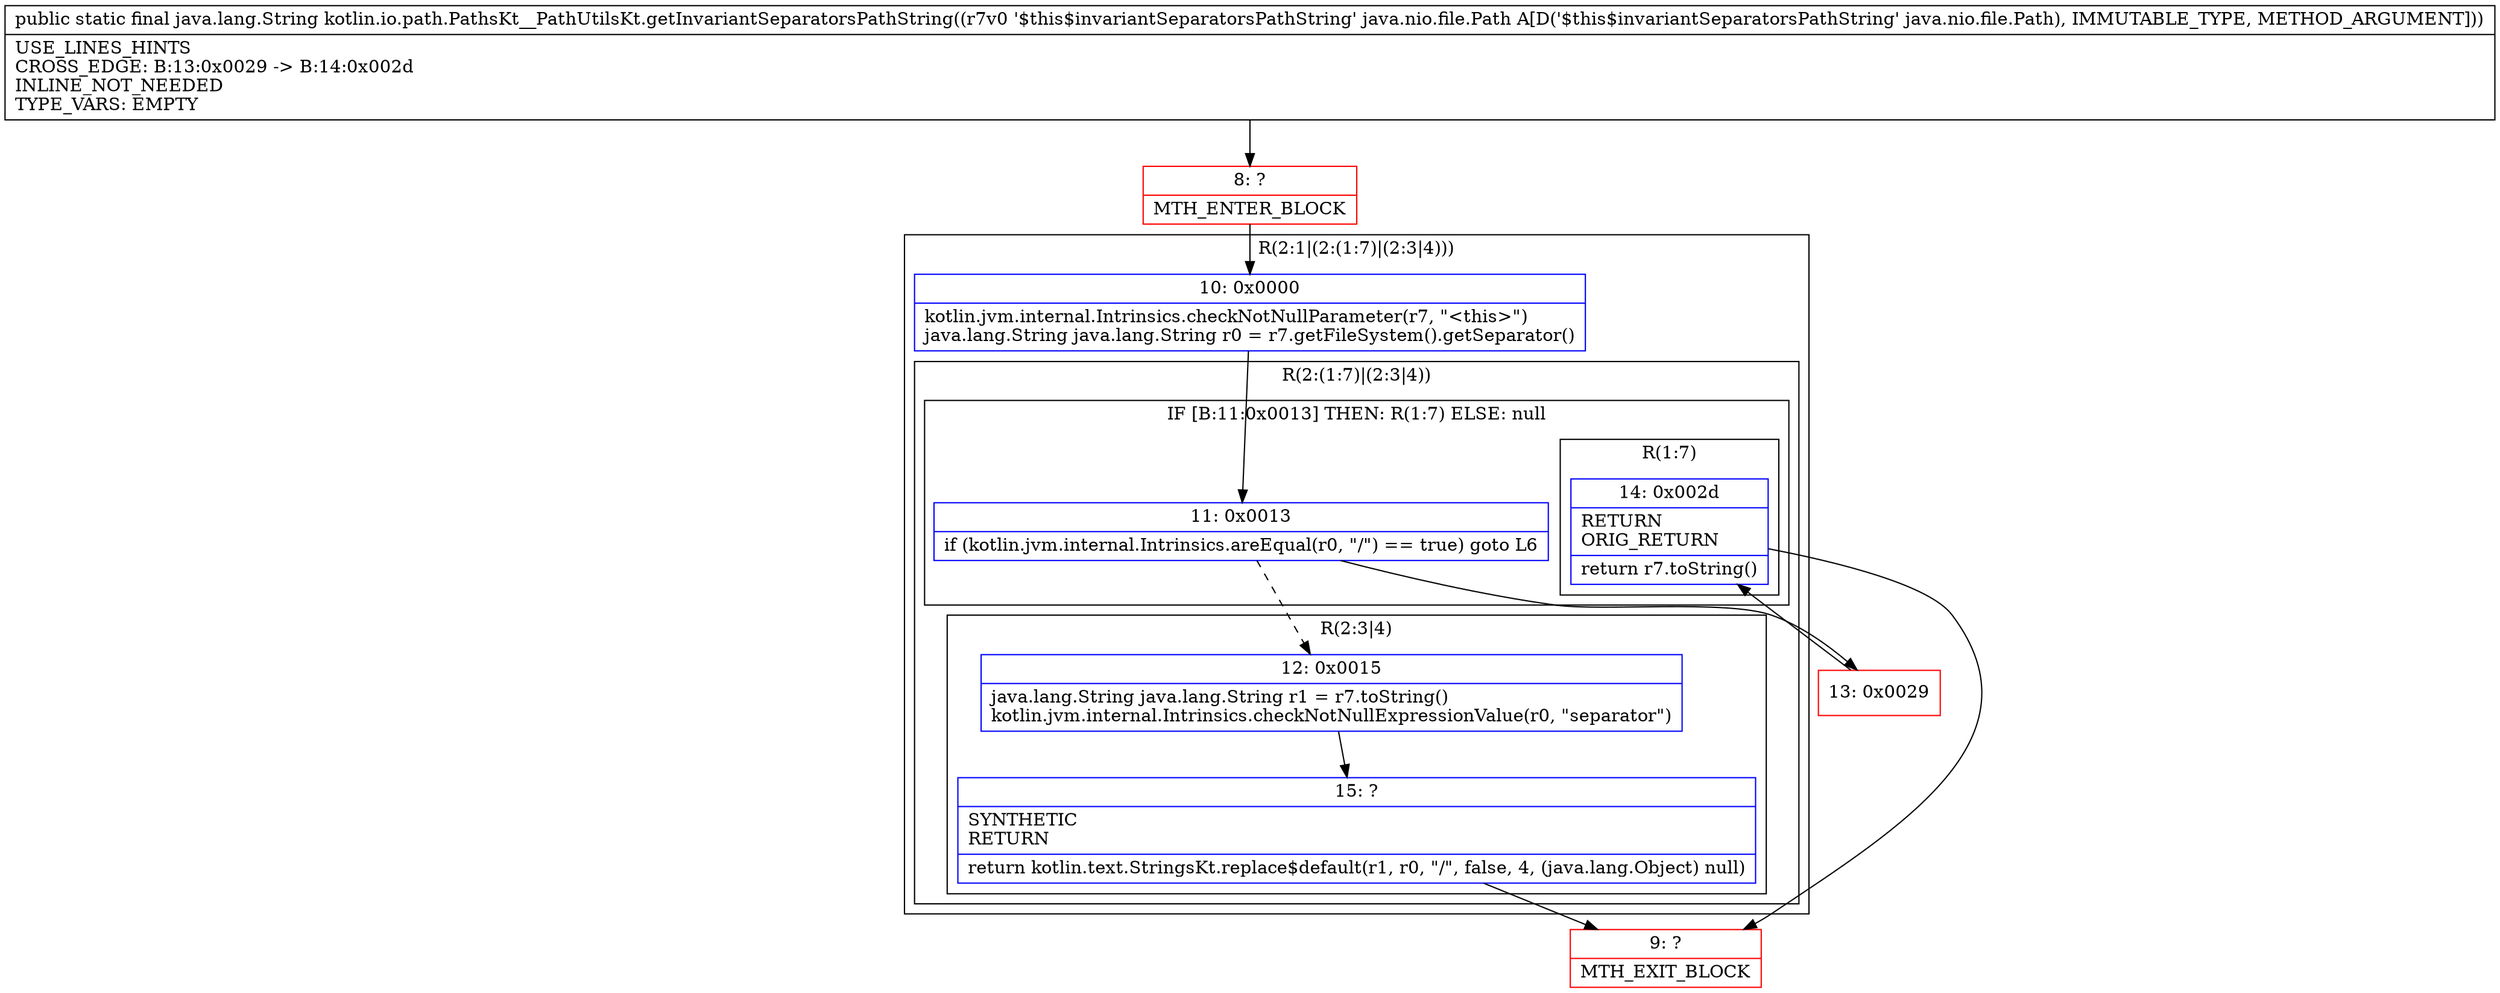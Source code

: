 digraph "CFG forkotlin.io.path.PathsKt__PathUtilsKt.getInvariantSeparatorsPathString(Ljava\/nio\/file\/Path;)Ljava\/lang\/String;" {
subgraph cluster_Region_1388053416 {
label = "R(2:1|(2:(1:7)|(2:3|4)))";
node [shape=record,color=blue];
Node_10 [shape=record,label="{10\:\ 0x0000|kotlin.jvm.internal.Intrinsics.checkNotNullParameter(r7, \"\<this\>\")\ljava.lang.String java.lang.String r0 = r7.getFileSystem().getSeparator()\l}"];
subgraph cluster_Region_1656359921 {
label = "R(2:(1:7)|(2:3|4))";
node [shape=record,color=blue];
subgraph cluster_IfRegion_187209677 {
label = "IF [B:11:0x0013] THEN: R(1:7) ELSE: null";
node [shape=record,color=blue];
Node_11 [shape=record,label="{11\:\ 0x0013|if (kotlin.jvm.internal.Intrinsics.areEqual(r0, \"\/\") == true) goto L6\l}"];
subgraph cluster_Region_1389454312 {
label = "R(1:7)";
node [shape=record,color=blue];
Node_14 [shape=record,label="{14\:\ 0x002d|RETURN\lORIG_RETURN\l|return r7.toString()\l}"];
}
}
subgraph cluster_Region_217564999 {
label = "R(2:3|4)";
node [shape=record,color=blue];
Node_12 [shape=record,label="{12\:\ 0x0015|java.lang.String java.lang.String r1 = r7.toString()\lkotlin.jvm.internal.Intrinsics.checkNotNullExpressionValue(r0, \"separator\")\l}"];
Node_15 [shape=record,label="{15\:\ ?|SYNTHETIC\lRETURN\l|return kotlin.text.StringsKt.replace$default(r1, r0, \"\/\", false, 4, (java.lang.Object) null)\l}"];
}
}
}
Node_8 [shape=record,color=red,label="{8\:\ ?|MTH_ENTER_BLOCK\l}"];
Node_9 [shape=record,color=red,label="{9\:\ ?|MTH_EXIT_BLOCK\l}"];
Node_13 [shape=record,color=red,label="{13\:\ 0x0029}"];
MethodNode[shape=record,label="{public static final java.lang.String kotlin.io.path.PathsKt__PathUtilsKt.getInvariantSeparatorsPathString((r7v0 '$this$invariantSeparatorsPathString' java.nio.file.Path A[D('$this$invariantSeparatorsPathString' java.nio.file.Path), IMMUTABLE_TYPE, METHOD_ARGUMENT]))  | USE_LINES_HINTS\lCROSS_EDGE: B:13:0x0029 \-\> B:14:0x002d\lINLINE_NOT_NEEDED\lTYPE_VARS: EMPTY\l}"];
MethodNode -> Node_8;Node_10 -> Node_11;
Node_11 -> Node_12[style=dashed];
Node_11 -> Node_13;
Node_14 -> Node_9;
Node_12 -> Node_15;
Node_15 -> Node_9;
Node_8 -> Node_10;
Node_13 -> Node_14;
}

